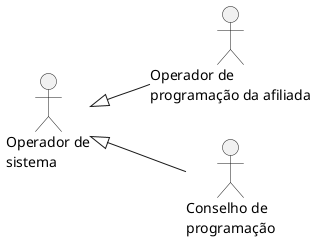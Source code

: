 @startuml

left to right direction

actor "Operador de\nsistema" as os
actor "Operador de\nprogramação da afiliada" as opa
actor "Conselho de\nprogramação" as cp

os <|-- opa
os <|-- cp

@enduml